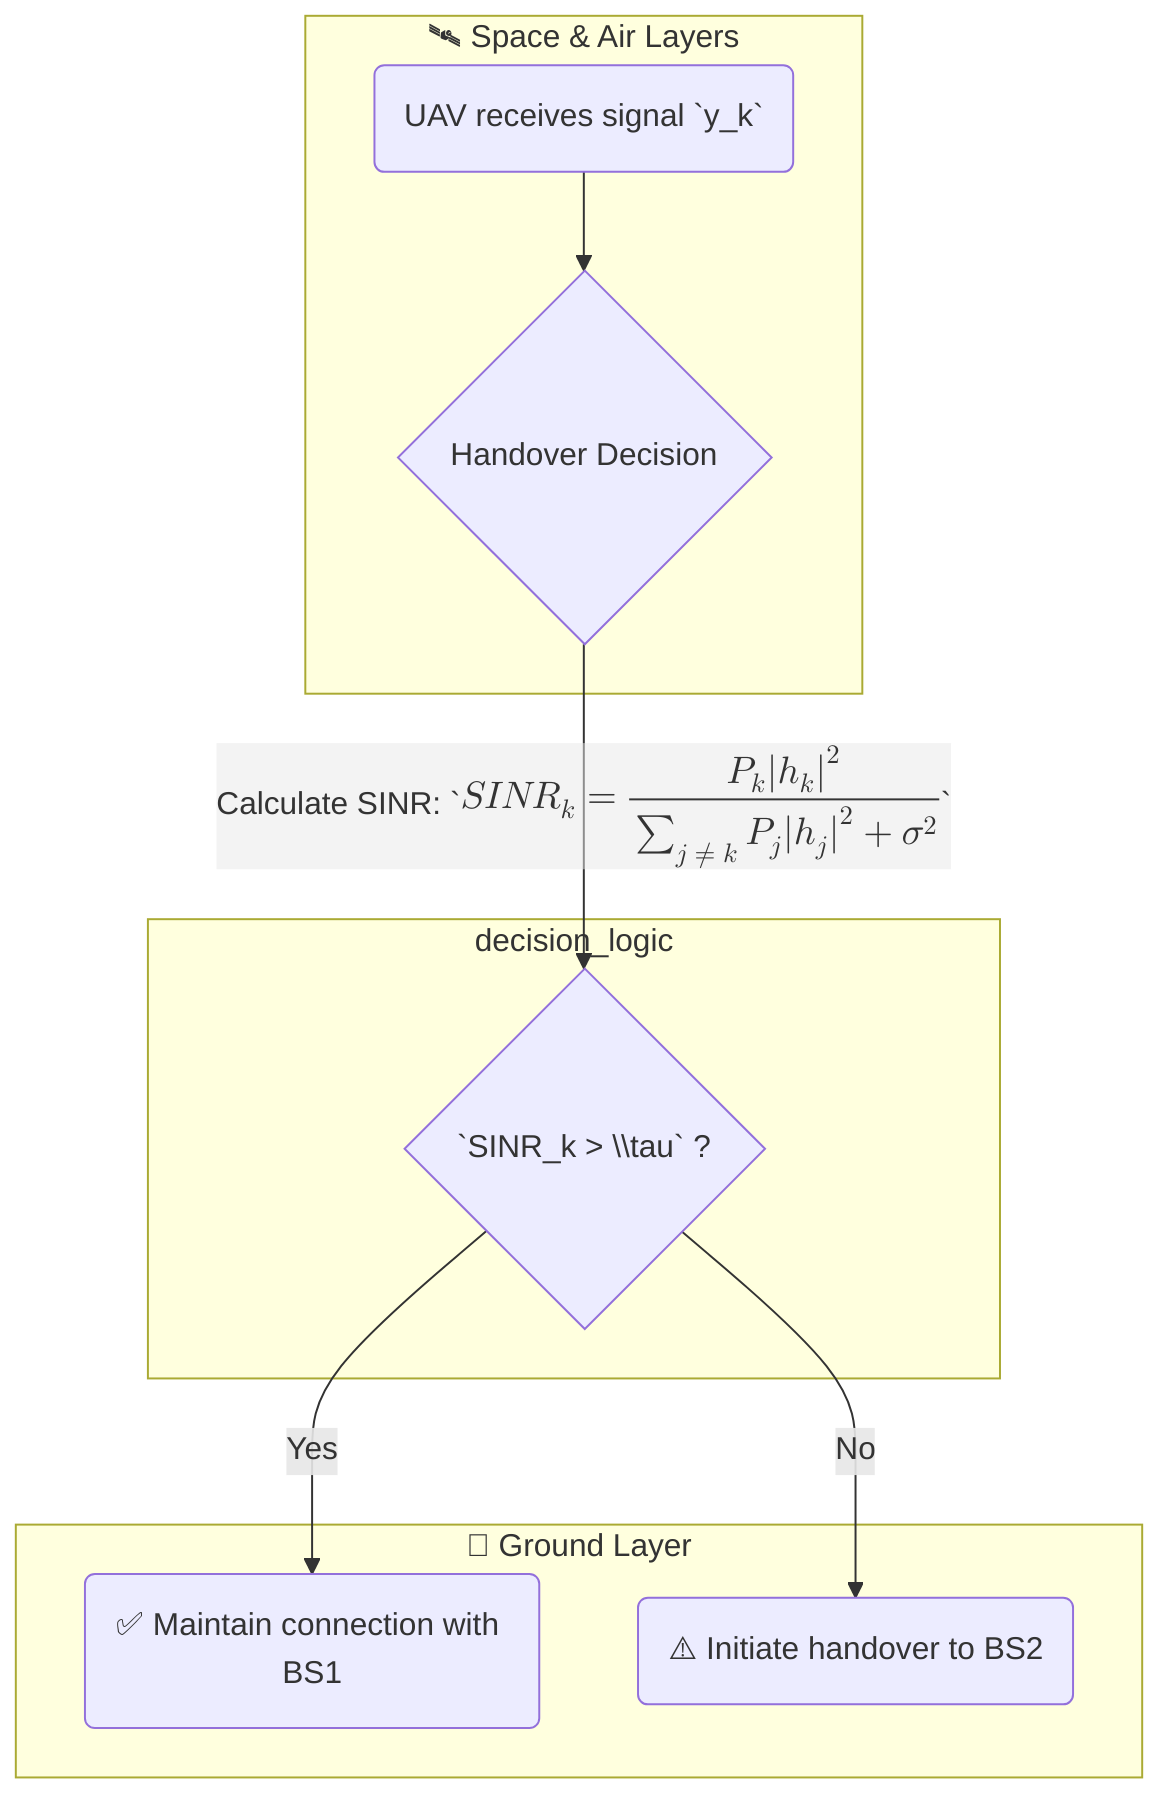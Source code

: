 %% File: advanced_sagins.mmd
%% Description: An advanced diagram combining icons and math.

graph TD
    subgraph "🛰️ Space & Air Layers"
        A("UAV receives signal `y_k`") --> B{"Handover Decision"};
    end

    subgraph "decision_logic"
        direction LR
        B -- "Calculate SINR: `$$ SINR_k = \\frac{P_k |h_k|^2}{\\sum_{j \\neq k} P_j |h_j|^2 + \\sigma^2} $$`" --> C{`SINR_k > \\tau` ?};
    end

    subgraph "📡 Ground Layer"
        C -- Yes --> D("✅ Maintain connection with BS1");
        C -- No  --> E("⚠️ Initiate handover to BS2");
    end